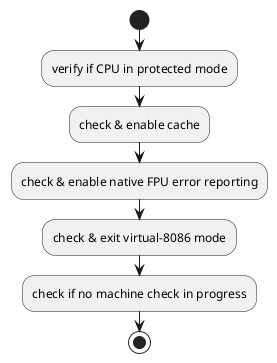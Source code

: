 @startuml prepare CPU
start
:verify if CPU in protected mode;
:check & enable cache;
:check & enable native FPU error reporting;
:check & exit virtual-8086 mode;
:check if no machine check in progress;
stop
@enduml